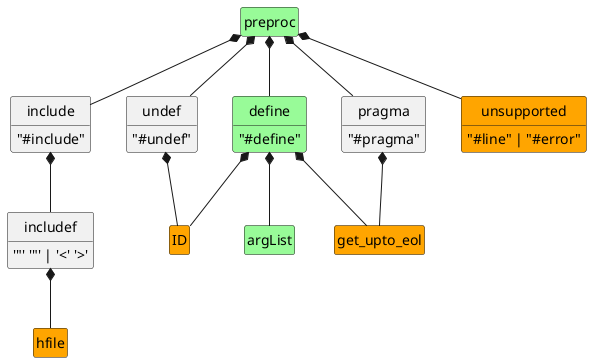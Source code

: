 @startuml

hide empty members
hide circle

preproc *-- include
preproc *-- define
preproc *-- undef
preproc *-- pragma
preproc *-- unsupported

include : "#include"
include *-- includef
includef : '"' '"' | '<' '>'
includef *-- hfile
class hfile #orange

define : "#define"
define *-- ID
define *-- argList
define *-- get_upto_eol
class ID #orange
class get_upto_eol #orange

undef : "#undef"
undef *-- ID
pragma : "#pragma"
pragma *-- get_upto_eol
unsupported : "#line" | "#error"
class unsupported #orange

class preproc #palegreen
class define #palegreen
class argList #palegreen

@enduml